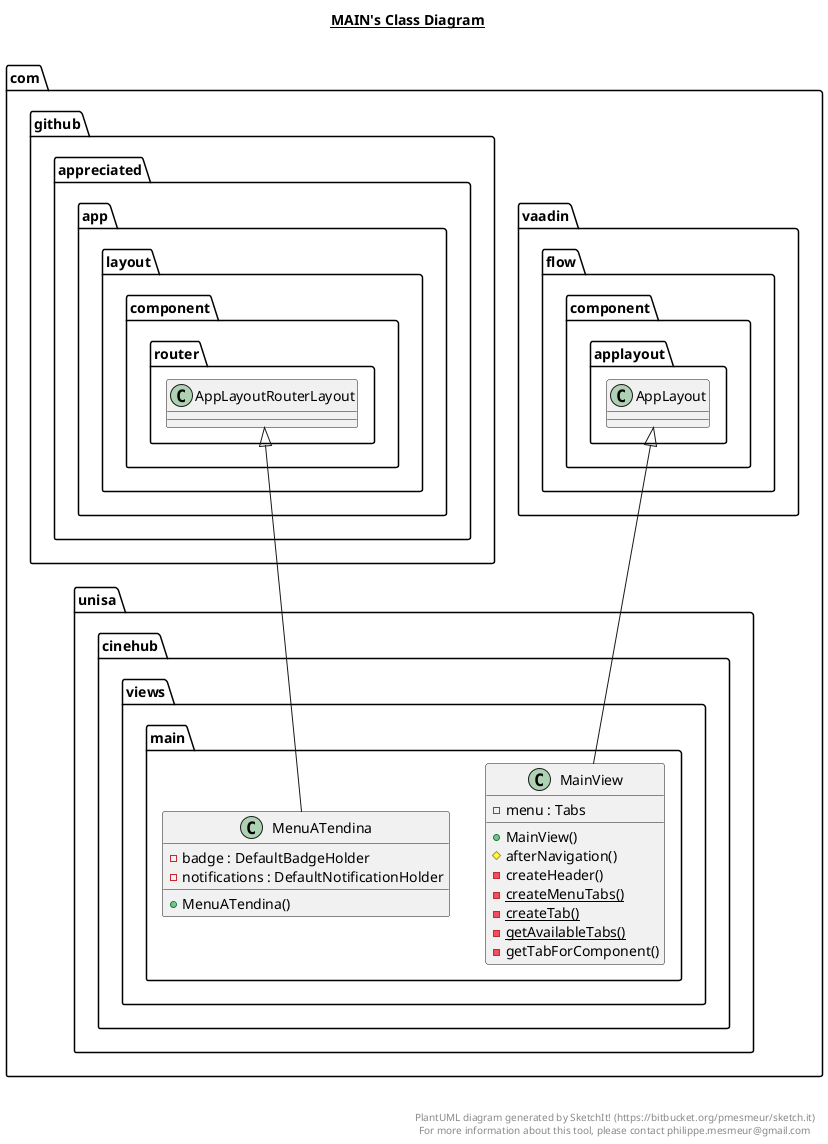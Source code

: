 @startuml

title __MAIN's Class Diagram__\n

  namespace com.unisa.cinehub {
    namespace views.main {
      class com.unisa.cinehub.views.main.MainView {
          - menu : Tabs
          + MainView()
          # afterNavigation()
          - createHeader()
          {static} - createMenuTabs()
          {static} - createTab()
          {static} - getAvailableTabs()
          - getTabForComponent()
      }
    }
  }
  

  namespace com.unisa.cinehub {
    namespace views.main {
      class com.unisa.cinehub.views.main.MenuATendina {
          - badge : DefaultBadgeHolder
          - notifications : DefaultNotificationHolder
          + MenuATendina()
      }
    }
  }
  

  com.unisa.cinehub.views.main.MainView -up-|> com.vaadin.flow.component.applayout.AppLayout
  com.unisa.cinehub.views.main.MenuATendina -up-|> com.github.appreciated.app.layout.component.router.AppLayoutRouterLayout


right footer


PlantUML diagram generated by SketchIt! (https://bitbucket.org/pmesmeur/sketch.it)
For more information about this tool, please contact philippe.mesmeur@gmail.com
endfooter

@enduml
